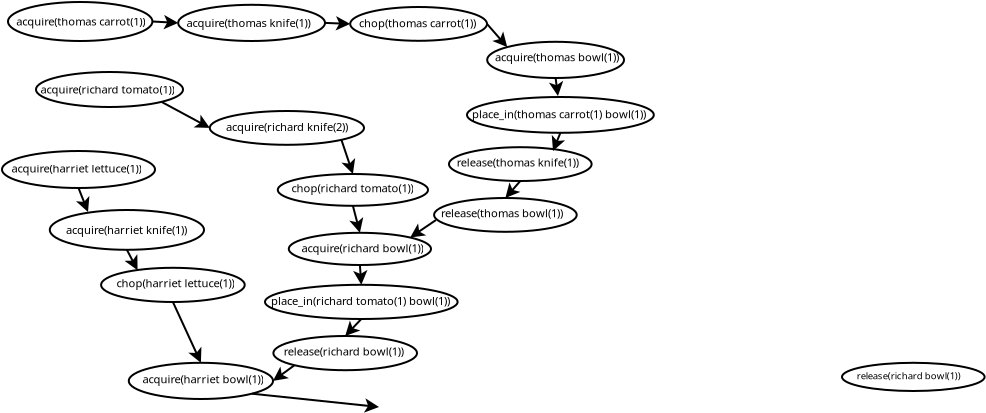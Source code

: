 <?xml version="1.0" encoding="UTF-8"?>
<dia:diagram xmlns:dia="http://www.lysator.liu.se/~alla/dia/">
  <dia:layer name="Background" visible="true">
    <dia:object type="Standard - Ellipse" version="0" id="O0">
      <dia:attribute name="obj_pos">
        <dia:point val="1.365,1.7"/>
      </dia:attribute>
      <dia:attribute name="obj_bb">
        <dia:rectangle val="1.315,1.65;8.635,3.7"/>
      </dia:attribute>
      <dia:attribute name="elem_corner">
        <dia:point val="1.365,1.7"/>
      </dia:attribute>
      <dia:attribute name="elem_width">
        <dia:real val="7.22"/>
      </dia:attribute>
      <dia:attribute name="elem_height">
        <dia:real val="1.95"/>
      </dia:attribute>
    </dia:object>
    <dia:object type="Standard - Text" version="1" id="O1">
      <dia:attribute name="obj_pos">
        <dia:point val="1.775,2.875"/>
      </dia:attribute>
      <dia:attribute name="obj_bb">
        <dia:rectangle val="1.775,2.385;8.39,3.252"/>
      </dia:attribute>
      <dia:attribute name="text">
        <dia:composite type="text">
          <dia:attribute name="string">
            <dia:string>#acquire(thomas carrot(1))#</dia:string>
          </dia:attribute>
          <dia:attribute name="font">
            <dia:font family="sans" style="0" name="Helvetica"/>
          </dia:attribute>
          <dia:attribute name="height">
            <dia:real val="0.7"/>
          </dia:attribute>
          <dia:attribute name="pos">
            <dia:point val="1.775,2.875"/>
          </dia:attribute>
          <dia:attribute name="color">
            <dia:color val="#000000"/>
          </dia:attribute>
          <dia:attribute name="alignment">
            <dia:enum val="0"/>
          </dia:attribute>
        </dia:composite>
      </dia:attribute>
      <dia:attribute name="valign">
        <dia:enum val="3"/>
      </dia:attribute>
    </dia:object>
    <dia:object type="Standard - Ellipse" version="0" id="O2">
      <dia:attribute name="obj_pos">
        <dia:point val="9.875,1.84"/>
      </dia:attribute>
      <dia:attribute name="obj_bb">
        <dia:rectangle val="9.825,1.79;17.265,3.7"/>
      </dia:attribute>
      <dia:attribute name="elem_corner">
        <dia:point val="9.875,1.84"/>
      </dia:attribute>
      <dia:attribute name="elem_width">
        <dia:real val="7.34"/>
      </dia:attribute>
      <dia:attribute name="elem_height">
        <dia:real val="1.81"/>
      </dia:attribute>
    </dia:object>
    <dia:object type="Standard - Text" version="1" id="O3">
      <dia:attribute name="obj_pos">
        <dia:point val="10.295,2.945"/>
      </dia:attribute>
      <dia:attribute name="obj_bb">
        <dia:rectangle val="10.295,2.455;16.66,3.322"/>
      </dia:attribute>
      <dia:attribute name="text">
        <dia:composite type="text">
          <dia:attribute name="string">
            <dia:string>#acquire(thomas knife(1))#</dia:string>
          </dia:attribute>
          <dia:attribute name="font">
            <dia:font family="sans" style="0" name="Helvetica"/>
          </dia:attribute>
          <dia:attribute name="height">
            <dia:real val="0.7"/>
          </dia:attribute>
          <dia:attribute name="pos">
            <dia:point val="10.295,2.945"/>
          </dia:attribute>
          <dia:attribute name="color">
            <dia:color val="#000000"/>
          </dia:attribute>
          <dia:attribute name="alignment">
            <dia:enum val="0"/>
          </dia:attribute>
        </dia:composite>
      </dia:attribute>
      <dia:attribute name="valign">
        <dia:enum val="3"/>
      </dia:attribute>
    </dia:object>
    <dia:object type="Standard - Ellipse" version="0" id="O4">
      <dia:attribute name="obj_pos">
        <dia:point val="18.475,1.95"/>
      </dia:attribute>
      <dia:attribute name="obj_bb">
        <dia:rectangle val="18.425,1.9;25.365,3.69"/>
      </dia:attribute>
      <dia:attribute name="elem_corner">
        <dia:point val="18.475,1.95"/>
      </dia:attribute>
      <dia:attribute name="elem_width">
        <dia:real val="6.84"/>
      </dia:attribute>
      <dia:attribute name="elem_height">
        <dia:real val="1.69"/>
      </dia:attribute>
    </dia:object>
    <dia:object type="Standard - Text" version="1" id="O5">
      <dia:attribute name="obj_pos">
        <dia:point val="18.92,2.962"/>
      </dia:attribute>
      <dia:attribute name="obj_bb">
        <dia:rectangle val="18.92,2.473;24.877,3.34"/>
      </dia:attribute>
      <dia:attribute name="text">
        <dia:composite type="text">
          <dia:attribute name="string">
            <dia:string>#chop(thomas carrot(1))#</dia:string>
          </dia:attribute>
          <dia:attribute name="font">
            <dia:font family="sans" style="0" name="Helvetica"/>
          </dia:attribute>
          <dia:attribute name="height">
            <dia:real val="0.7"/>
          </dia:attribute>
          <dia:attribute name="pos">
            <dia:point val="18.92,2.962"/>
          </dia:attribute>
          <dia:attribute name="color">
            <dia:color val="#000000"/>
          </dia:attribute>
          <dia:attribute name="alignment">
            <dia:enum val="0"/>
          </dia:attribute>
        </dia:composite>
      </dia:attribute>
      <dia:attribute name="valign">
        <dia:enum val="3"/>
      </dia:attribute>
    </dia:object>
    <dia:object type="Standard - Ellipse" version="0" id="O6">
      <dia:attribute name="obj_pos">
        <dia:point val="25.325,3.69"/>
      </dia:attribute>
      <dia:attribute name="obj_bb">
        <dia:rectangle val="25.275,3.64;32.215,5.55"/>
      </dia:attribute>
      <dia:attribute name="elem_corner">
        <dia:point val="25.325,3.69"/>
      </dia:attribute>
      <dia:attribute name="elem_width">
        <dia:real val="6.84"/>
      </dia:attribute>
      <dia:attribute name="elem_height">
        <dia:real val="1.81"/>
      </dia:attribute>
    </dia:object>
    <dia:object type="Standard - Text" version="1" id="O7">
      <dia:attribute name="obj_pos">
        <dia:point val="25.72,4.662"/>
      </dia:attribute>
      <dia:attribute name="obj_bb">
        <dia:rectangle val="25.72,4.173;32.027,5.04"/>
      </dia:attribute>
      <dia:attribute name="text">
        <dia:composite type="text">
          <dia:attribute name="string">
            <dia:string>#acquire(thomas bowl(1))#</dia:string>
          </dia:attribute>
          <dia:attribute name="font">
            <dia:font family="sans" style="0" name="Helvetica"/>
          </dia:attribute>
          <dia:attribute name="height">
            <dia:real val="0.7"/>
          </dia:attribute>
          <dia:attribute name="pos">
            <dia:point val="25.72,4.662"/>
          </dia:attribute>
          <dia:attribute name="color">
            <dia:color val="#000000"/>
          </dia:attribute>
          <dia:attribute name="alignment">
            <dia:enum val="0"/>
          </dia:attribute>
        </dia:composite>
      </dia:attribute>
      <dia:attribute name="valign">
        <dia:enum val="3"/>
      </dia:attribute>
    </dia:object>
    <dia:object type="Standard - Ellipse" version="0" id="O8">
      <dia:attribute name="obj_pos">
        <dia:point val="24.315,6.45"/>
      </dia:attribute>
      <dia:attribute name="obj_bb">
        <dia:rectangle val="24.265,6.4;33.705,8.29"/>
      </dia:attribute>
      <dia:attribute name="elem_corner">
        <dia:point val="24.315,6.45"/>
      </dia:attribute>
      <dia:attribute name="elem_width">
        <dia:real val="9.34"/>
      </dia:attribute>
      <dia:attribute name="elem_height">
        <dia:real val="1.79"/>
      </dia:attribute>
    </dia:object>
    <dia:object type="Standard - Text" version="1" id="O9">
      <dia:attribute name="obj_pos">
        <dia:point val="24.56,7.513"/>
      </dia:attribute>
      <dia:attribute name="obj_bb">
        <dia:rectangle val="24.56,7.023;33.457,7.89"/>
      </dia:attribute>
      <dia:attribute name="text">
        <dia:composite type="text">
          <dia:attribute name="string">
            <dia:string>#place_in(thomas carrot(1) bowl(1))#</dia:string>
          </dia:attribute>
          <dia:attribute name="font">
            <dia:font family="sans" style="0" name="Helvetica"/>
          </dia:attribute>
          <dia:attribute name="height">
            <dia:real val="0.7"/>
          </dia:attribute>
          <dia:attribute name="pos">
            <dia:point val="24.56,7.513"/>
          </dia:attribute>
          <dia:attribute name="color">
            <dia:color val="#000000"/>
          </dia:attribute>
          <dia:attribute name="alignment">
            <dia:enum val="0"/>
          </dia:attribute>
        </dia:composite>
      </dia:attribute>
      <dia:attribute name="valign">
        <dia:enum val="3"/>
      </dia:attribute>
    </dia:object>
    <dia:object type="Standard - Ellipse" version="0" id="O10">
      <dia:attribute name="obj_pos">
        <dia:point val="22.67,11.5"/>
      </dia:attribute>
      <dia:attribute name="obj_bb">
        <dia:rectangle val="22.62,11.45;29.85,13.24"/>
      </dia:attribute>
      <dia:attribute name="elem_corner">
        <dia:point val="22.67,11.5"/>
      </dia:attribute>
      <dia:attribute name="elem_width">
        <dia:real val="7.13"/>
      </dia:attribute>
      <dia:attribute name="elem_height">
        <dia:real val="1.69"/>
      </dia:attribute>
    </dia:object>
    <dia:object type="Standard - Text" version="1" id="O11">
      <dia:attribute name="obj_pos">
        <dia:point val="23.01,12.463"/>
      </dia:attribute>
      <dia:attribute name="obj_bb">
        <dia:rectangle val="23.01,11.973;29.285,12.84"/>
      </dia:attribute>
      <dia:attribute name="text">
        <dia:composite type="text">
          <dia:attribute name="string">
            <dia:string>#release(thomas bowl(1))#</dia:string>
          </dia:attribute>
          <dia:attribute name="font">
            <dia:font family="sans" style="0" name="Helvetica"/>
          </dia:attribute>
          <dia:attribute name="height">
            <dia:real val="0.7"/>
          </dia:attribute>
          <dia:attribute name="pos">
            <dia:point val="23.01,12.463"/>
          </dia:attribute>
          <dia:attribute name="color">
            <dia:color val="#000000"/>
          </dia:attribute>
          <dia:attribute name="alignment">
            <dia:enum val="0"/>
          </dia:attribute>
        </dia:composite>
      </dia:attribute>
      <dia:attribute name="valign">
        <dia:enum val="3"/>
      </dia:attribute>
    </dia:object>
    <dia:object type="Standard - Ellipse" version="0" id="O12">
      <dia:attribute name="obj_pos">
        <dia:point val="23.415,8.96"/>
      </dia:attribute>
      <dia:attribute name="obj_bb">
        <dia:rectangle val="23.365,8.91;30.595,10.7"/>
      </dia:attribute>
      <dia:attribute name="elem_corner">
        <dia:point val="23.415,8.96"/>
      </dia:attribute>
      <dia:attribute name="elem_width">
        <dia:real val="7.13"/>
      </dia:attribute>
      <dia:attribute name="elem_height">
        <dia:real val="1.69"/>
      </dia:attribute>
    </dia:object>
    <dia:object type="Standard - Text" version="1" id="O13">
      <dia:attribute name="obj_pos">
        <dia:point val="23.805,9.922"/>
      </dia:attribute>
      <dia:attribute name="obj_bb">
        <dia:rectangle val="23.805,9.433;30.137,10.3"/>
      </dia:attribute>
      <dia:attribute name="text">
        <dia:composite type="text">
          <dia:attribute name="string">
            <dia:string>#release(thomas knife(1))#</dia:string>
          </dia:attribute>
          <dia:attribute name="font">
            <dia:font family="sans" style="0" name="Helvetica"/>
          </dia:attribute>
          <dia:attribute name="height">
            <dia:real val="0.7"/>
          </dia:attribute>
          <dia:attribute name="pos">
            <dia:point val="23.805,9.922"/>
          </dia:attribute>
          <dia:attribute name="color">
            <dia:color val="#000000"/>
          </dia:attribute>
          <dia:attribute name="alignment">
            <dia:enum val="0"/>
          </dia:attribute>
        </dia:composite>
      </dia:attribute>
      <dia:attribute name="valign">
        <dia:enum val="3"/>
      </dia:attribute>
    </dia:object>
    <dia:object type="Standard - Ellipse" version="0" id="O14">
      <dia:attribute name="obj_pos">
        <dia:point val="1.065,9.15"/>
      </dia:attribute>
      <dia:attribute name="obj_bb">
        <dia:rectangle val="1.015,9.1;8.765,11.05"/>
      </dia:attribute>
      <dia:attribute name="elem_corner">
        <dia:point val="1.065,9.15"/>
      </dia:attribute>
      <dia:attribute name="elem_width">
        <dia:real val="7.65"/>
      </dia:attribute>
      <dia:attribute name="elem_height">
        <dia:real val="1.85"/>
      </dia:attribute>
    </dia:object>
    <dia:object type="Standard - Text" version="1" id="O15">
      <dia:attribute name="obj_pos">
        <dia:point val="1.54,10.225"/>
      </dia:attribute>
      <dia:attribute name="obj_bb">
        <dia:rectangle val="1.54,9.735;8.217,10.602"/>
      </dia:attribute>
      <dia:attribute name="text">
        <dia:composite type="text">
          <dia:attribute name="string">
            <dia:string>#acquire(harriet lettuce(1))#</dia:string>
          </dia:attribute>
          <dia:attribute name="font">
            <dia:font family="sans" style="0" name="Helvetica"/>
          </dia:attribute>
          <dia:attribute name="height">
            <dia:real val="0.7"/>
          </dia:attribute>
          <dia:attribute name="pos">
            <dia:point val="1.54,10.225"/>
          </dia:attribute>
          <dia:attribute name="color">
            <dia:color val="#000000"/>
          </dia:attribute>
          <dia:attribute name="alignment">
            <dia:enum val="0"/>
          </dia:attribute>
        </dia:composite>
      </dia:attribute>
      <dia:attribute name="valign">
        <dia:enum val="3"/>
      </dia:attribute>
    </dia:object>
    <dia:object type="Standard - Ellipse" version="0" id="O16">
      <dia:attribute name="obj_pos">
        <dia:point val="3.455,12.1"/>
      </dia:attribute>
      <dia:attribute name="obj_bb">
        <dia:rectangle val="3.405,12.05;11.215,14.14"/>
      </dia:attribute>
      <dia:attribute name="elem_corner">
        <dia:point val="3.455,12.1"/>
      </dia:attribute>
      <dia:attribute name="elem_width">
        <dia:real val="7.71"/>
      </dia:attribute>
      <dia:attribute name="elem_height">
        <dia:real val="1.99"/>
      </dia:attribute>
    </dia:object>
    <dia:object type="Standard - Text" version="1" id="O17">
      <dia:attribute name="obj_pos">
        <dia:point val="4.26,13.295"/>
      </dia:attribute>
      <dia:attribute name="obj_bb">
        <dia:rectangle val="4.26,12.805;10.417,13.672"/>
      </dia:attribute>
      <dia:attribute name="text">
        <dia:composite type="text">
          <dia:attribute name="string">
            <dia:string>#acquire(harriet knife(1))#</dia:string>
          </dia:attribute>
          <dia:attribute name="font">
            <dia:font family="sans" style="0" name="Helvetica"/>
          </dia:attribute>
          <dia:attribute name="height">
            <dia:real val="0.7"/>
          </dia:attribute>
          <dia:attribute name="pos">
            <dia:point val="4.26,13.295"/>
          </dia:attribute>
          <dia:attribute name="color">
            <dia:color val="#000000"/>
          </dia:attribute>
          <dia:attribute name="alignment">
            <dia:enum val="0"/>
          </dia:attribute>
        </dia:composite>
      </dia:attribute>
      <dia:attribute name="valign">
        <dia:enum val="3"/>
      </dia:attribute>
    </dia:object>
    <dia:object type="Standard - Ellipse" version="0" id="O18">
      <dia:attribute name="obj_pos">
        <dia:point val="6.02,14.99"/>
      </dia:attribute>
      <dia:attribute name="obj_bb">
        <dia:rectangle val="5.97,14.94;13.25,16.75"/>
      </dia:attribute>
      <dia:attribute name="elem_corner">
        <dia:point val="6.02,14.99"/>
      </dia:attribute>
      <dia:attribute name="elem_width">
        <dia:real val="7.18"/>
      </dia:attribute>
      <dia:attribute name="elem_height">
        <dia:real val="1.71"/>
      </dia:attribute>
    </dia:object>
    <dia:object type="Standard - Text" version="1" id="O19">
      <dia:attribute name="obj_pos">
        <dia:point val="6.785,15.963"/>
      </dia:attribute>
      <dia:attribute name="obj_bb">
        <dia:rectangle val="6.785,15.473;12.805,16.34"/>
      </dia:attribute>
      <dia:attribute name="text">
        <dia:composite type="text">
          <dia:attribute name="string">
            <dia:string>#chop(harriet lettuce(1))#</dia:string>
          </dia:attribute>
          <dia:attribute name="font">
            <dia:font family="sans" style="0" name="Helvetica"/>
          </dia:attribute>
          <dia:attribute name="height">
            <dia:real val="0.7"/>
          </dia:attribute>
          <dia:attribute name="pos">
            <dia:point val="6.785,15.963"/>
          </dia:attribute>
          <dia:attribute name="color">
            <dia:color val="#000000"/>
          </dia:attribute>
          <dia:attribute name="alignment">
            <dia:enum val="0"/>
          </dia:attribute>
        </dia:composite>
      </dia:attribute>
      <dia:attribute name="valign">
        <dia:enum val="3"/>
      </dia:attribute>
    </dia:object>
    <dia:object type="Standard - Ellipse" version="0" id="O20">
      <dia:attribute name="obj_pos">
        <dia:point val="7.405,19.74"/>
      </dia:attribute>
      <dia:attribute name="obj_bb">
        <dia:rectangle val="7.355,19.69;14.665,21.6"/>
      </dia:attribute>
      <dia:attribute name="elem_corner">
        <dia:point val="7.405,19.74"/>
      </dia:attribute>
      <dia:attribute name="elem_width">
        <dia:real val="7.21"/>
      </dia:attribute>
      <dia:attribute name="elem_height">
        <dia:real val="1.81"/>
      </dia:attribute>
    </dia:object>
    <dia:object type="Standard - Text" version="1" id="O21">
      <dia:attribute name="obj_pos">
        <dia:point val="8.085,20.762"/>
      </dia:attribute>
      <dia:attribute name="obj_bb">
        <dia:rectangle val="8.085,20.273;14.185,21.14"/>
      </dia:attribute>
      <dia:attribute name="text">
        <dia:composite type="text">
          <dia:attribute name="string">
            <dia:string>#acquire(harriet bowl(1))#</dia:string>
          </dia:attribute>
          <dia:attribute name="font">
            <dia:font family="sans" style="0" name="Helvetica"/>
          </dia:attribute>
          <dia:attribute name="height">
            <dia:real val="0.7"/>
          </dia:attribute>
          <dia:attribute name="pos">
            <dia:point val="8.085,20.762"/>
          </dia:attribute>
          <dia:attribute name="color">
            <dia:color val="#000000"/>
          </dia:attribute>
          <dia:attribute name="alignment">
            <dia:enum val="0"/>
          </dia:attribute>
        </dia:composite>
      </dia:attribute>
      <dia:attribute name="valign">
        <dia:enum val="3"/>
      </dia:attribute>
    </dia:object>
    <dia:object type="Standard - Ellipse" version="0" id="O22">
      <dia:attribute name="obj_pos">
        <dia:point val="2.765,5.2"/>
      </dia:attribute>
      <dia:attribute name="obj_bb">
        <dia:rectangle val="2.715,5.15;10.165,7"/>
      </dia:attribute>
      <dia:attribute name="elem_corner">
        <dia:point val="2.765,5.2"/>
      </dia:attribute>
      <dia:attribute name="elem_width">
        <dia:real val="7.35"/>
      </dia:attribute>
      <dia:attribute name="elem_height">
        <dia:real val="1.75"/>
      </dia:attribute>
    </dia:object>
    <dia:object type="Standard - Text" version="1" id="O23">
      <dia:attribute name="obj_pos">
        <dia:point val="2.99,6.275"/>
      </dia:attribute>
      <dia:attribute name="obj_bb">
        <dia:rectangle val="2.99,5.785;9.817,6.652"/>
      </dia:attribute>
      <dia:attribute name="text">
        <dia:composite type="text">
          <dia:attribute name="string">
            <dia:string>#acquire(richard tomato(1))#</dia:string>
          </dia:attribute>
          <dia:attribute name="font">
            <dia:font family="sans" style="0" name="Helvetica"/>
          </dia:attribute>
          <dia:attribute name="height">
            <dia:real val="0.7"/>
          </dia:attribute>
          <dia:attribute name="pos">
            <dia:point val="2.99,6.275"/>
          </dia:attribute>
          <dia:attribute name="color">
            <dia:color val="#000000"/>
          </dia:attribute>
          <dia:attribute name="alignment">
            <dia:enum val="0"/>
          </dia:attribute>
        </dia:composite>
      </dia:attribute>
      <dia:attribute name="valign">
        <dia:enum val="3"/>
      </dia:attribute>
    </dia:object>
    <dia:object type="Standard - Ellipse" version="0" id="O24">
      <dia:attribute name="obj_pos">
        <dia:point val="11.455,7.15"/>
      </dia:attribute>
      <dia:attribute name="obj_bb">
        <dia:rectangle val="11.405,7.1;19.215,8.89"/>
      </dia:attribute>
      <dia:attribute name="elem_corner">
        <dia:point val="11.455,7.15"/>
      </dia:attribute>
      <dia:attribute name="elem_width">
        <dia:real val="7.71"/>
      </dia:attribute>
      <dia:attribute name="elem_height">
        <dia:real val="1.69"/>
      </dia:attribute>
    </dia:object>
    <dia:object type="Standard - Text" version="1" id="O25">
      <dia:attribute name="obj_pos">
        <dia:point val="12.26,8.145"/>
      </dia:attribute>
      <dia:attribute name="obj_bb">
        <dia:rectangle val="12.26,7.655;18.507,8.522"/>
      </dia:attribute>
      <dia:attribute name="text">
        <dia:composite type="text">
          <dia:attribute name="string">
            <dia:string>#acquire(richard knife(2))#</dia:string>
          </dia:attribute>
          <dia:attribute name="font">
            <dia:font family="sans" style="0" name="Helvetica"/>
          </dia:attribute>
          <dia:attribute name="height">
            <dia:real val="0.7"/>
          </dia:attribute>
          <dia:attribute name="pos">
            <dia:point val="12.26,8.145"/>
          </dia:attribute>
          <dia:attribute name="color">
            <dia:color val="#000000"/>
          </dia:attribute>
          <dia:attribute name="alignment">
            <dia:enum val="0"/>
          </dia:attribute>
        </dia:composite>
      </dia:attribute>
      <dia:attribute name="valign">
        <dia:enum val="3"/>
      </dia:attribute>
    </dia:object>
    <dia:object type="Standard - Ellipse" version="0" id="O26">
      <dia:attribute name="obj_pos">
        <dia:point val="14.855,10.3"/>
      </dia:attribute>
      <dia:attribute name="obj_bb">
        <dia:rectangle val="14.805,10.25;22.415,11.94"/>
      </dia:attribute>
      <dia:attribute name="elem_corner">
        <dia:point val="14.855,10.3"/>
      </dia:attribute>
      <dia:attribute name="elem_width">
        <dia:real val="7.51"/>
      </dia:attribute>
      <dia:attribute name="elem_height">
        <dia:real val="1.59"/>
      </dia:attribute>
    </dia:object>
    <dia:object type="Standard - Text" version="1" id="O27">
      <dia:attribute name="obj_pos">
        <dia:point val="15.535,11.213"/>
      </dia:attribute>
      <dia:attribute name="obj_bb">
        <dia:rectangle val="15.535,10.723;21.705,11.59"/>
      </dia:attribute>
      <dia:attribute name="text">
        <dia:composite type="text">
          <dia:attribute name="string">
            <dia:string>#chop(richard tomato(1))#</dia:string>
          </dia:attribute>
          <dia:attribute name="font">
            <dia:font family="sans" style="0" name="Helvetica"/>
          </dia:attribute>
          <dia:attribute name="height">
            <dia:real val="0.7"/>
          </dia:attribute>
          <dia:attribute name="pos">
            <dia:point val="15.535,11.213"/>
          </dia:attribute>
          <dia:attribute name="color">
            <dia:color val="#000000"/>
          </dia:attribute>
          <dia:attribute name="alignment">
            <dia:enum val="0"/>
          </dia:attribute>
        </dia:composite>
      </dia:attribute>
      <dia:attribute name="valign">
        <dia:enum val="3"/>
      </dia:attribute>
    </dia:object>
    <dia:object type="Standard - Ellipse" version="0" id="O28">
      <dia:attribute name="obj_pos">
        <dia:point val="15.405,13.24"/>
      </dia:attribute>
      <dia:attribute name="obj_bb">
        <dia:rectangle val="15.355,13.19;22.565,14.9"/>
      </dia:attribute>
      <dia:attribute name="elem_corner">
        <dia:point val="15.405,13.24"/>
      </dia:attribute>
      <dia:attribute name="elem_width">
        <dia:real val="7.11"/>
      </dia:attribute>
      <dia:attribute name="elem_height">
        <dia:real val="1.61"/>
      </dia:attribute>
    </dia:object>
    <dia:object type="Standard - Text" version="1" id="O29">
      <dia:attribute name="obj_pos">
        <dia:point val="16.035,14.213"/>
      </dia:attribute>
      <dia:attribute name="obj_bb">
        <dia:rectangle val="16.035,13.723;22.225,14.59"/>
      </dia:attribute>
      <dia:attribute name="text">
        <dia:composite type="text">
          <dia:attribute name="string">
            <dia:string>#acquire(richard bowl(1))#</dia:string>
          </dia:attribute>
          <dia:attribute name="font">
            <dia:font family="sans" style="0" name="Helvetica"/>
          </dia:attribute>
          <dia:attribute name="height">
            <dia:real val="0.7"/>
          </dia:attribute>
          <dia:attribute name="pos">
            <dia:point val="16.035,14.213"/>
          </dia:attribute>
          <dia:attribute name="color">
            <dia:color val="#000000"/>
          </dia:attribute>
          <dia:attribute name="alignment">
            <dia:enum val="0"/>
          </dia:attribute>
        </dia:composite>
      </dia:attribute>
      <dia:attribute name="valign">
        <dia:enum val="3"/>
      </dia:attribute>
    </dia:object>
    <dia:object type="Standard - Ellipse" version="0" id="O30">
      <dia:attribute name="obj_pos">
        <dia:point val="43.065,19.74"/>
      </dia:attribute>
      <dia:attribute name="obj_bb">
        <dia:rectangle val="43.015,19.69;50.245,21.2"/>
      </dia:attribute>
      <dia:attribute name="elem_corner">
        <dia:point val="43.065,19.74"/>
      </dia:attribute>
      <dia:attribute name="elem_width">
        <dia:real val="7.13"/>
      </dia:attribute>
      <dia:attribute name="elem_height">
        <dia:real val="1.41"/>
      </dia:attribute>
    </dia:object>
    <dia:object type="Standard - Text" version="1" id="O31">
      <dia:attribute name="obj_pos">
        <dia:point val="43.805,20.562"/>
      </dia:attribute>
      <dia:attribute name="obj_bb">
        <dia:rectangle val="43.805,20.155;49.062,20.86"/>
      </dia:attribute>
      <dia:attribute name="text">
        <dia:composite type="text">
          <dia:attribute name="string">
            <dia:string>#release(richard bowl(1))#</dia:string>
          </dia:attribute>
          <dia:attribute name="font">
            <dia:font family="sans" style="0" name="Helvetica"/>
          </dia:attribute>
          <dia:attribute name="height">
            <dia:real val="0.6"/>
          </dia:attribute>
          <dia:attribute name="pos">
            <dia:point val="43.805,20.562"/>
          </dia:attribute>
          <dia:attribute name="color">
            <dia:color val="#000000"/>
          </dia:attribute>
          <dia:attribute name="alignment">
            <dia:enum val="0"/>
          </dia:attribute>
        </dia:composite>
      </dia:attribute>
      <dia:attribute name="valign">
        <dia:enum val="3"/>
      </dia:attribute>
    </dia:object>
    <dia:object type="Standard - Ellipse" version="0" id="O32">
      <dia:attribute name="obj_pos">
        <dia:point val="14.635,18.4"/>
      </dia:attribute>
      <dia:attribute name="obj_bb">
        <dia:rectangle val="14.585,18.35;21.865,20.16"/>
      </dia:attribute>
      <dia:attribute name="elem_corner">
        <dia:point val="14.635,18.4"/>
      </dia:attribute>
      <dia:attribute name="elem_width">
        <dia:real val="7.18"/>
      </dia:attribute>
      <dia:attribute name="elem_height">
        <dia:real val="1.71"/>
      </dia:attribute>
    </dia:object>
    <dia:object type="Standard - Text" version="1" id="O33">
      <dia:attribute name="obj_pos">
        <dia:point val="15.15,19.372"/>
      </dia:attribute>
      <dia:attribute name="obj_bb">
        <dia:rectangle val="15.15,18.883;21.307,19.75"/>
      </dia:attribute>
      <dia:attribute name="text">
        <dia:composite type="text">
          <dia:attribute name="string">
            <dia:string>#release(richard bowl(1))#</dia:string>
          </dia:attribute>
          <dia:attribute name="font">
            <dia:font family="sans" style="0" name="Helvetica"/>
          </dia:attribute>
          <dia:attribute name="height">
            <dia:real val="0.7"/>
          </dia:attribute>
          <dia:attribute name="pos">
            <dia:point val="15.15,19.372"/>
          </dia:attribute>
          <dia:attribute name="color">
            <dia:color val="#000000"/>
          </dia:attribute>
          <dia:attribute name="alignment">
            <dia:enum val="0"/>
          </dia:attribute>
        </dia:composite>
      </dia:attribute>
      <dia:attribute name="valign">
        <dia:enum val="3"/>
      </dia:attribute>
    </dia:object>
    <dia:object type="Standard - Ellipse" version="0" id="O34">
      <dia:attribute name="obj_pos">
        <dia:point val="14.215,15.84"/>
      </dia:attribute>
      <dia:attribute name="obj_bb">
        <dia:rectangle val="14.165,15.79;23.895,17.6"/>
      </dia:attribute>
      <dia:attribute name="elem_corner">
        <dia:point val="14.215,15.84"/>
      </dia:attribute>
      <dia:attribute name="elem_width">
        <dia:real val="9.63"/>
      </dia:attribute>
      <dia:attribute name="elem_height">
        <dia:real val="1.71"/>
      </dia:attribute>
    </dia:object>
    <dia:object type="Standard - Text" version="1" id="O35">
      <dia:attribute name="obj_pos">
        <dia:point val="14.515,16.845"/>
      </dia:attribute>
      <dia:attribute name="obj_bb">
        <dia:rectangle val="14.515,16.37;23.61,17.192"/>
      </dia:attribute>
      <dia:attribute name="text">
        <dia:composite type="text">
          <dia:attribute name="string">
            <dia:string>#place_in(richard tomato(1) bowl(1))#</dia:string>
          </dia:attribute>
          <dia:attribute name="font">
            <dia:font family="sans" style="0" name="Helvetica"/>
          </dia:attribute>
          <dia:attribute name="height">
            <dia:real val="0.7"/>
          </dia:attribute>
          <dia:attribute name="pos">
            <dia:point val="14.515,16.845"/>
          </dia:attribute>
          <dia:attribute name="color">
            <dia:color val="#000000"/>
          </dia:attribute>
          <dia:attribute name="alignment">
            <dia:enum val="0"/>
          </dia:attribute>
        </dia:composite>
      </dia:attribute>
      <dia:attribute name="valign">
        <dia:enum val="3"/>
      </dia:attribute>
    </dia:object>
    <dia:object type="Standard - Line" version="0" id="O36">
      <dia:attribute name="obj_pos">
        <dia:point val="8.585,2.675"/>
      </dia:attribute>
      <dia:attribute name="obj_bb">
        <dia:rectangle val="8.532,2.243;9.952,3.247"/>
      </dia:attribute>
      <dia:attribute name="conn_endpoints">
        <dia:point val="8.585,2.675"/>
        <dia:point val="9.875,2.745"/>
      </dia:attribute>
      <dia:attribute name="numcp">
        <dia:int val="1"/>
      </dia:attribute>
      <dia:attribute name="end_arrow">
        <dia:enum val="22"/>
      </dia:attribute>
      <dia:attribute name="end_arrow_length">
        <dia:real val="0.5"/>
      </dia:attribute>
      <dia:attribute name="end_arrow_width">
        <dia:real val="0.5"/>
      </dia:attribute>
      <dia:connections>
        <dia:connection handle="0" to="O0" connection="4"/>
        <dia:connection handle="1" to="O2" connection="3"/>
      </dia:connections>
    </dia:object>
    <dia:object type="Standard - Line" version="0" id="O37">
      <dia:attribute name="obj_pos">
        <dia:point val="17.215,2.745"/>
      </dia:attribute>
      <dia:attribute name="obj_bb">
        <dia:rectangle val="17.163,2.293;18.545,3.297"/>
      </dia:attribute>
      <dia:attribute name="conn_endpoints">
        <dia:point val="17.215,2.745"/>
        <dia:point val="18.475,2.795"/>
      </dia:attribute>
      <dia:attribute name="numcp">
        <dia:int val="1"/>
      </dia:attribute>
      <dia:attribute name="end_arrow">
        <dia:enum val="22"/>
      </dia:attribute>
      <dia:attribute name="end_arrow_length">
        <dia:real val="0.5"/>
      </dia:attribute>
      <dia:attribute name="end_arrow_width">
        <dia:real val="0.5"/>
      </dia:attribute>
      <dia:connections>
        <dia:connection handle="0" to="O2" connection="4"/>
        <dia:connection handle="1" to="O4" connection="3"/>
      </dia:connections>
    </dia:object>
    <dia:object type="Standard - Line" version="0" id="O38">
      <dia:attribute name="obj_pos">
        <dia:point val="25.315,2.795"/>
      </dia:attribute>
      <dia:attribute name="obj_bb">
        <dia:rectangle val="25.244,2.724;26.736,4.321"/>
      </dia:attribute>
      <dia:attribute name="conn_endpoints">
        <dia:point val="25.315,2.795"/>
        <dia:point val="26.327,3.955"/>
      </dia:attribute>
      <dia:attribute name="numcp">
        <dia:int val="1"/>
      </dia:attribute>
      <dia:attribute name="end_arrow">
        <dia:enum val="22"/>
      </dia:attribute>
      <dia:attribute name="end_arrow_length">
        <dia:real val="0.5"/>
      </dia:attribute>
      <dia:attribute name="end_arrow_width">
        <dia:real val="0.5"/>
      </dia:attribute>
      <dia:connections>
        <dia:connection handle="0" to="O4" connection="4"/>
        <dia:connection handle="1" to="O6" connection="0"/>
      </dia:connections>
    </dia:object>
    <dia:object type="Standard - Line" version="0" id="O39">
      <dia:attribute name="obj_pos">
        <dia:point val="28.745,5.5"/>
      </dia:attribute>
      <dia:attribute name="obj_bb">
        <dia:rectangle val="28.36,5.444;29.364,6.515"/>
      </dia:attribute>
      <dia:attribute name="conn_endpoints">
        <dia:point val="28.745,5.5"/>
        <dia:point val="28.862,6.4"/>
      </dia:attribute>
      <dia:attribute name="numcp">
        <dia:int val="1"/>
      </dia:attribute>
      <dia:attribute name="end_arrow">
        <dia:enum val="22"/>
      </dia:attribute>
      <dia:attribute name="end_arrow_length">
        <dia:real val="0.5"/>
      </dia:attribute>
      <dia:attribute name="end_arrow_width">
        <dia:real val="0.5"/>
      </dia:attribute>
      <dia:connections>
        <dia:connection handle="0" to="O6" connection="6"/>
        <dia:connection handle="1" to="O8" connection="8"/>
      </dia:connections>
    </dia:object>
    <dia:object type="Standard - Line" version="0" id="O40">
      <dia:attribute name="obj_pos">
        <dia:point val="28.985,8.24"/>
      </dia:attribute>
      <dia:attribute name="obj_bb">
        <dia:rectangle val="28.133,8.175;29.097,9.385"/>
      </dia:attribute>
      <dia:attribute name="conn_endpoints">
        <dia:point val="28.985,8.24"/>
        <dia:point val="28.615,9.15"/>
      </dia:attribute>
      <dia:attribute name="numcp">
        <dia:int val="1"/>
      </dia:attribute>
      <dia:attribute name="end_arrow">
        <dia:enum val="22"/>
      </dia:attribute>
      <dia:attribute name="end_arrow_length">
        <dia:real val="0.5"/>
      </dia:attribute>
      <dia:attribute name="end_arrow_width">
        <dia:real val="0.5"/>
      </dia:attribute>
      <dia:connections>
        <dia:connection handle="0" to="O8" connection="6"/>
      </dia:connections>
    </dia:object>
    <dia:object type="Standard - Line" version="0" id="O41">
      <dia:attribute name="obj_pos">
        <dia:point val="26.98,10.65"/>
      </dia:attribute>
      <dia:attribute name="obj_bb">
        <dia:rectangle val="25.826,10.579;27.051,11.867"/>
      </dia:attribute>
      <dia:attribute name="conn_endpoints">
        <dia:point val="26.98,10.65"/>
        <dia:point val="26.235,11.5"/>
      </dia:attribute>
      <dia:attribute name="numcp">
        <dia:int val="1"/>
      </dia:attribute>
      <dia:attribute name="end_arrow">
        <dia:enum val="22"/>
      </dia:attribute>
      <dia:attribute name="end_arrow_length">
        <dia:real val="0.5"/>
      </dia:attribute>
      <dia:attribute name="end_arrow_width">
        <dia:real val="0.5"/>
      </dia:attribute>
      <dia:connections>
        <dia:connection handle="0" to="O12" connection="6"/>
        <dia:connection handle="1" to="O10" connection="1"/>
      </dia:connections>
    </dia:object>
    <dia:object type="Standard - Line" version="0" id="O42">
      <dia:attribute name="obj_pos">
        <dia:point val="9.039,6.694"/>
      </dia:attribute>
      <dia:attribute name="obj_bb">
        <dia:rectangle val="8.971,6.626;11.736,8.459"/>
      </dia:attribute>
      <dia:attribute name="conn_endpoints">
        <dia:point val="9.039,6.694"/>
        <dia:point val="11.455,7.995"/>
      </dia:attribute>
      <dia:attribute name="numcp">
        <dia:int val="1"/>
      </dia:attribute>
      <dia:attribute name="end_arrow">
        <dia:enum val="22"/>
      </dia:attribute>
      <dia:attribute name="end_arrow_length">
        <dia:real val="0.5"/>
      </dia:attribute>
      <dia:attribute name="end_arrow_width">
        <dia:real val="0.5"/>
      </dia:attribute>
      <dia:connections>
        <dia:connection handle="0" to="O22" connection="7"/>
        <dia:connection handle="1" to="O24" connection="3"/>
      </dia:connections>
    </dia:object>
    <dia:object type="Standard - Line" version="0" id="O43">
      <dia:attribute name="obj_pos">
        <dia:point val="18.96,14.85"/>
      </dia:attribute>
      <dia:attribute name="obj_bb">
        <dia:rectangle val="18.527,14.797;19.532,15.925"/>
      </dia:attribute>
      <dia:attribute name="conn_endpoints">
        <dia:point val="18.96,14.85"/>
        <dia:point val="19.03,15.84"/>
      </dia:attribute>
      <dia:attribute name="numcp">
        <dia:int val="1"/>
      </dia:attribute>
      <dia:attribute name="end_arrow">
        <dia:enum val="22"/>
      </dia:attribute>
      <dia:attribute name="end_arrow_length">
        <dia:real val="0.5"/>
      </dia:attribute>
      <dia:attribute name="end_arrow_width">
        <dia:real val="0.5"/>
      </dia:attribute>
      <dia:connections>
        <dia:connection handle="0" to="O28" connection="6"/>
        <dia:connection handle="1" to="O34" connection="1"/>
      </dia:connections>
    </dia:object>
    <dia:object type="Standard - Line" version="0" id="O44">
      <dia:attribute name="obj_pos">
        <dia:point val="18.61,11.89"/>
      </dia:attribute>
      <dia:attribute name="obj_bb">
        <dia:rectangle val="18.463,11.829;19.456,13.414"/>
      </dia:attribute>
      <dia:attribute name="conn_endpoints">
        <dia:point val="18.61,11.89"/>
        <dia:point val="18.96,13.24"/>
      </dia:attribute>
      <dia:attribute name="numcp">
        <dia:int val="1"/>
      </dia:attribute>
      <dia:attribute name="end_arrow">
        <dia:enum val="22"/>
      </dia:attribute>
      <dia:attribute name="end_arrow_length">
        <dia:real val="0.5"/>
      </dia:attribute>
      <dia:attribute name="end_arrow_width">
        <dia:real val="0.5"/>
      </dia:attribute>
      <dia:connections>
        <dia:connection handle="0" to="O26" connection="6"/>
        <dia:connection handle="1" to="O28" connection="1"/>
      </dia:connections>
    </dia:object>
    <dia:object type="Standard - Line" version="0" id="O45">
      <dia:attribute name="obj_pos">
        <dia:point val="22.765,12.6"/>
      </dia:attribute>
      <dia:attribute name="obj_bb">
        <dia:rectangle val="21.152,12.531;22.834,13.918"/>
      </dia:attribute>
      <dia:attribute name="conn_endpoints">
        <dia:point val="22.765,12.6"/>
        <dia:point val="21.474,13.476"/>
      </dia:attribute>
      <dia:attribute name="numcp">
        <dia:int val="1"/>
      </dia:attribute>
      <dia:attribute name="end_arrow">
        <dia:enum val="22"/>
      </dia:attribute>
      <dia:attribute name="end_arrow_length">
        <dia:real val="0.5"/>
      </dia:attribute>
      <dia:attribute name="end_arrow_width">
        <dia:real val="0.5"/>
      </dia:attribute>
      <dia:connections>
        <dia:connection handle="1" to="O28" connection="2"/>
      </dia:connections>
    </dia:object>
    <dia:object type="Standard - Line" version="0" id="O46">
      <dia:attribute name="obj_pos">
        <dia:point val="19.03,17.55"/>
      </dia:attribute>
      <dia:attribute name="obj_bb">
        <dia:rectangle val="17.828,17.479;19.101,18.78"/>
      </dia:attribute>
      <dia:attribute name="conn_endpoints">
        <dia:point val="19.03,17.55"/>
        <dia:point val="18.225,18.4"/>
      </dia:attribute>
      <dia:attribute name="numcp">
        <dia:int val="1"/>
      </dia:attribute>
      <dia:attribute name="end_arrow">
        <dia:enum val="22"/>
      </dia:attribute>
      <dia:attribute name="end_arrow_length">
        <dia:real val="0.5"/>
      </dia:attribute>
      <dia:attribute name="end_arrow_width">
        <dia:real val="0.5"/>
      </dia:attribute>
      <dia:connections>
        <dia:connection handle="0" to="O34" connection="6"/>
        <dia:connection handle="1" to="O32" connection="1"/>
      </dia:connections>
    </dia:object>
    <dia:object type="Standard - Line" version="0" id="O47">
      <dia:attribute name="obj_pos">
        <dia:point val="4.89,11"/>
      </dia:attribute>
      <dia:attribute name="obj_bb">
        <dia:rectangle val="4.825,10.935;5.848,12.431"/>
      </dia:attribute>
      <dia:attribute name="conn_endpoints">
        <dia:point val="4.89,11"/>
        <dia:point val="5.365,12.2"/>
      </dia:attribute>
      <dia:attribute name="numcp">
        <dia:int val="1"/>
      </dia:attribute>
      <dia:attribute name="end_arrow">
        <dia:enum val="22"/>
      </dia:attribute>
      <dia:attribute name="end_arrow_length">
        <dia:real val="0.5"/>
      </dia:attribute>
      <dia:attribute name="end_arrow_width">
        <dia:real val="0.5"/>
      </dia:attribute>
      <dia:connections>
        <dia:connection handle="0" to="O14" connection="6"/>
      </dia:connections>
    </dia:object>
    <dia:object type="Standard - Line" version="0" id="O48">
      <dia:attribute name="obj_pos">
        <dia:point val="7.31,14.09"/>
      </dia:attribute>
      <dia:attribute name="obj_bb">
        <dia:rectangle val="7.243,14.023;8.311,15.39"/>
      </dia:attribute>
      <dia:attribute name="conn_endpoints">
        <dia:point val="7.31,14.09"/>
        <dia:point val="7.844,15.114"/>
      </dia:attribute>
      <dia:attribute name="numcp">
        <dia:int val="1"/>
      </dia:attribute>
      <dia:attribute name="end_arrow">
        <dia:enum val="22"/>
      </dia:attribute>
      <dia:attribute name="end_arrow_length">
        <dia:real val="0.5"/>
      </dia:attribute>
      <dia:attribute name="end_arrow_width">
        <dia:real val="0.5"/>
      </dia:attribute>
      <dia:connections>
        <dia:connection handle="0" to="O16" connection="6"/>
      </dia:connections>
    </dia:object>
    <dia:object type="Standard - Line" version="0" id="O49">
      <dia:attribute name="obj_pos">
        <dia:point val="9.61,16.7"/>
      </dia:attribute>
      <dia:attribute name="obj_bb">
        <dia:rectangle val="9.544,16.634;11.485,19.995"/>
      </dia:attribute>
      <dia:attribute name="conn_endpoints">
        <dia:point val="9.61,16.7"/>
        <dia:point val="11.01,19.74"/>
      </dia:attribute>
      <dia:attribute name="numcp">
        <dia:int val="1"/>
      </dia:attribute>
      <dia:attribute name="end_arrow">
        <dia:enum val="22"/>
      </dia:attribute>
      <dia:attribute name="end_arrow_length">
        <dia:real val="0.5"/>
      </dia:attribute>
      <dia:attribute name="end_arrow_width">
        <dia:real val="0.5"/>
      </dia:attribute>
      <dia:connections>
        <dia:connection handle="0" to="O18" connection="6"/>
        <dia:connection handle="1" to="O20" connection="1"/>
      </dia:connections>
    </dia:object>
    <dia:object type="Standard - Line" version="0" id="O50">
      <dia:attribute name="obj_pos">
        <dia:point val="15.687,19.86"/>
      </dia:attribute>
      <dia:attribute name="obj_bb">
        <dia:rectangle val="14.279,19.79;15.756,21.078"/>
      </dia:attribute>
      <dia:attribute name="conn_endpoints">
        <dia:point val="15.687,19.86"/>
        <dia:point val="14.615,20.645"/>
      </dia:attribute>
      <dia:attribute name="numcp">
        <dia:int val="1"/>
      </dia:attribute>
      <dia:attribute name="end_arrow">
        <dia:enum val="22"/>
      </dia:attribute>
      <dia:attribute name="end_arrow_length">
        <dia:real val="0.5"/>
      </dia:attribute>
      <dia:attribute name="end_arrow_width">
        <dia:real val="0.5"/>
      </dia:attribute>
      <dia:connections>
        <dia:connection handle="0" to="O32" connection="5"/>
        <dia:connection handle="1" to="O20" connection="4"/>
      </dia:connections>
    </dia:object>
    <dia:object type="Standard - Line" version="0" id="O51">
      <dia:attribute name="obj_pos">
        <dia:point val="13.559,21.285"/>
      </dia:attribute>
      <dia:attribute name="obj_bb">
        <dia:rectangle val="13.504,21.23;20.017,22.453"/>
      </dia:attribute>
      <dia:attribute name="conn_endpoints">
        <dia:point val="13.559,21.285"/>
        <dia:point val="19.915,21.95"/>
      </dia:attribute>
      <dia:attribute name="numcp">
        <dia:int val="1"/>
      </dia:attribute>
      <dia:attribute name="end_arrow">
        <dia:enum val="22"/>
      </dia:attribute>
      <dia:attribute name="end_arrow_length">
        <dia:real val="0.5"/>
      </dia:attribute>
      <dia:attribute name="end_arrow_width">
        <dia:real val="0.5"/>
      </dia:attribute>
      <dia:connections>
        <dia:connection handle="0" to="O20" connection="7"/>
      </dia:connections>
    </dia:object>
    <dia:object type="Standard - Line" version="0" id="O52">
      <dia:attribute name="obj_pos">
        <dia:point val="18.036,8.593"/>
      </dia:attribute>
      <dia:attribute name="obj_bb">
        <dia:rectangle val="17.973,8.529;19.1,10.507"/>
      </dia:attribute>
      <dia:attribute name="conn_endpoints">
        <dia:point val="18.036,8.593"/>
        <dia:point val="18.61,10.3"/>
      </dia:attribute>
      <dia:attribute name="numcp">
        <dia:int val="1"/>
      </dia:attribute>
      <dia:attribute name="end_arrow">
        <dia:enum val="22"/>
      </dia:attribute>
      <dia:attribute name="end_arrow_length">
        <dia:real val="0.5"/>
      </dia:attribute>
      <dia:attribute name="end_arrow_width">
        <dia:real val="0.5"/>
      </dia:attribute>
      <dia:connections>
        <dia:connection handle="0" to="O24" connection="7"/>
        <dia:connection handle="1" to="O26" connection="1"/>
      </dia:connections>
    </dia:object>
  </dia:layer>
</dia:diagram>
